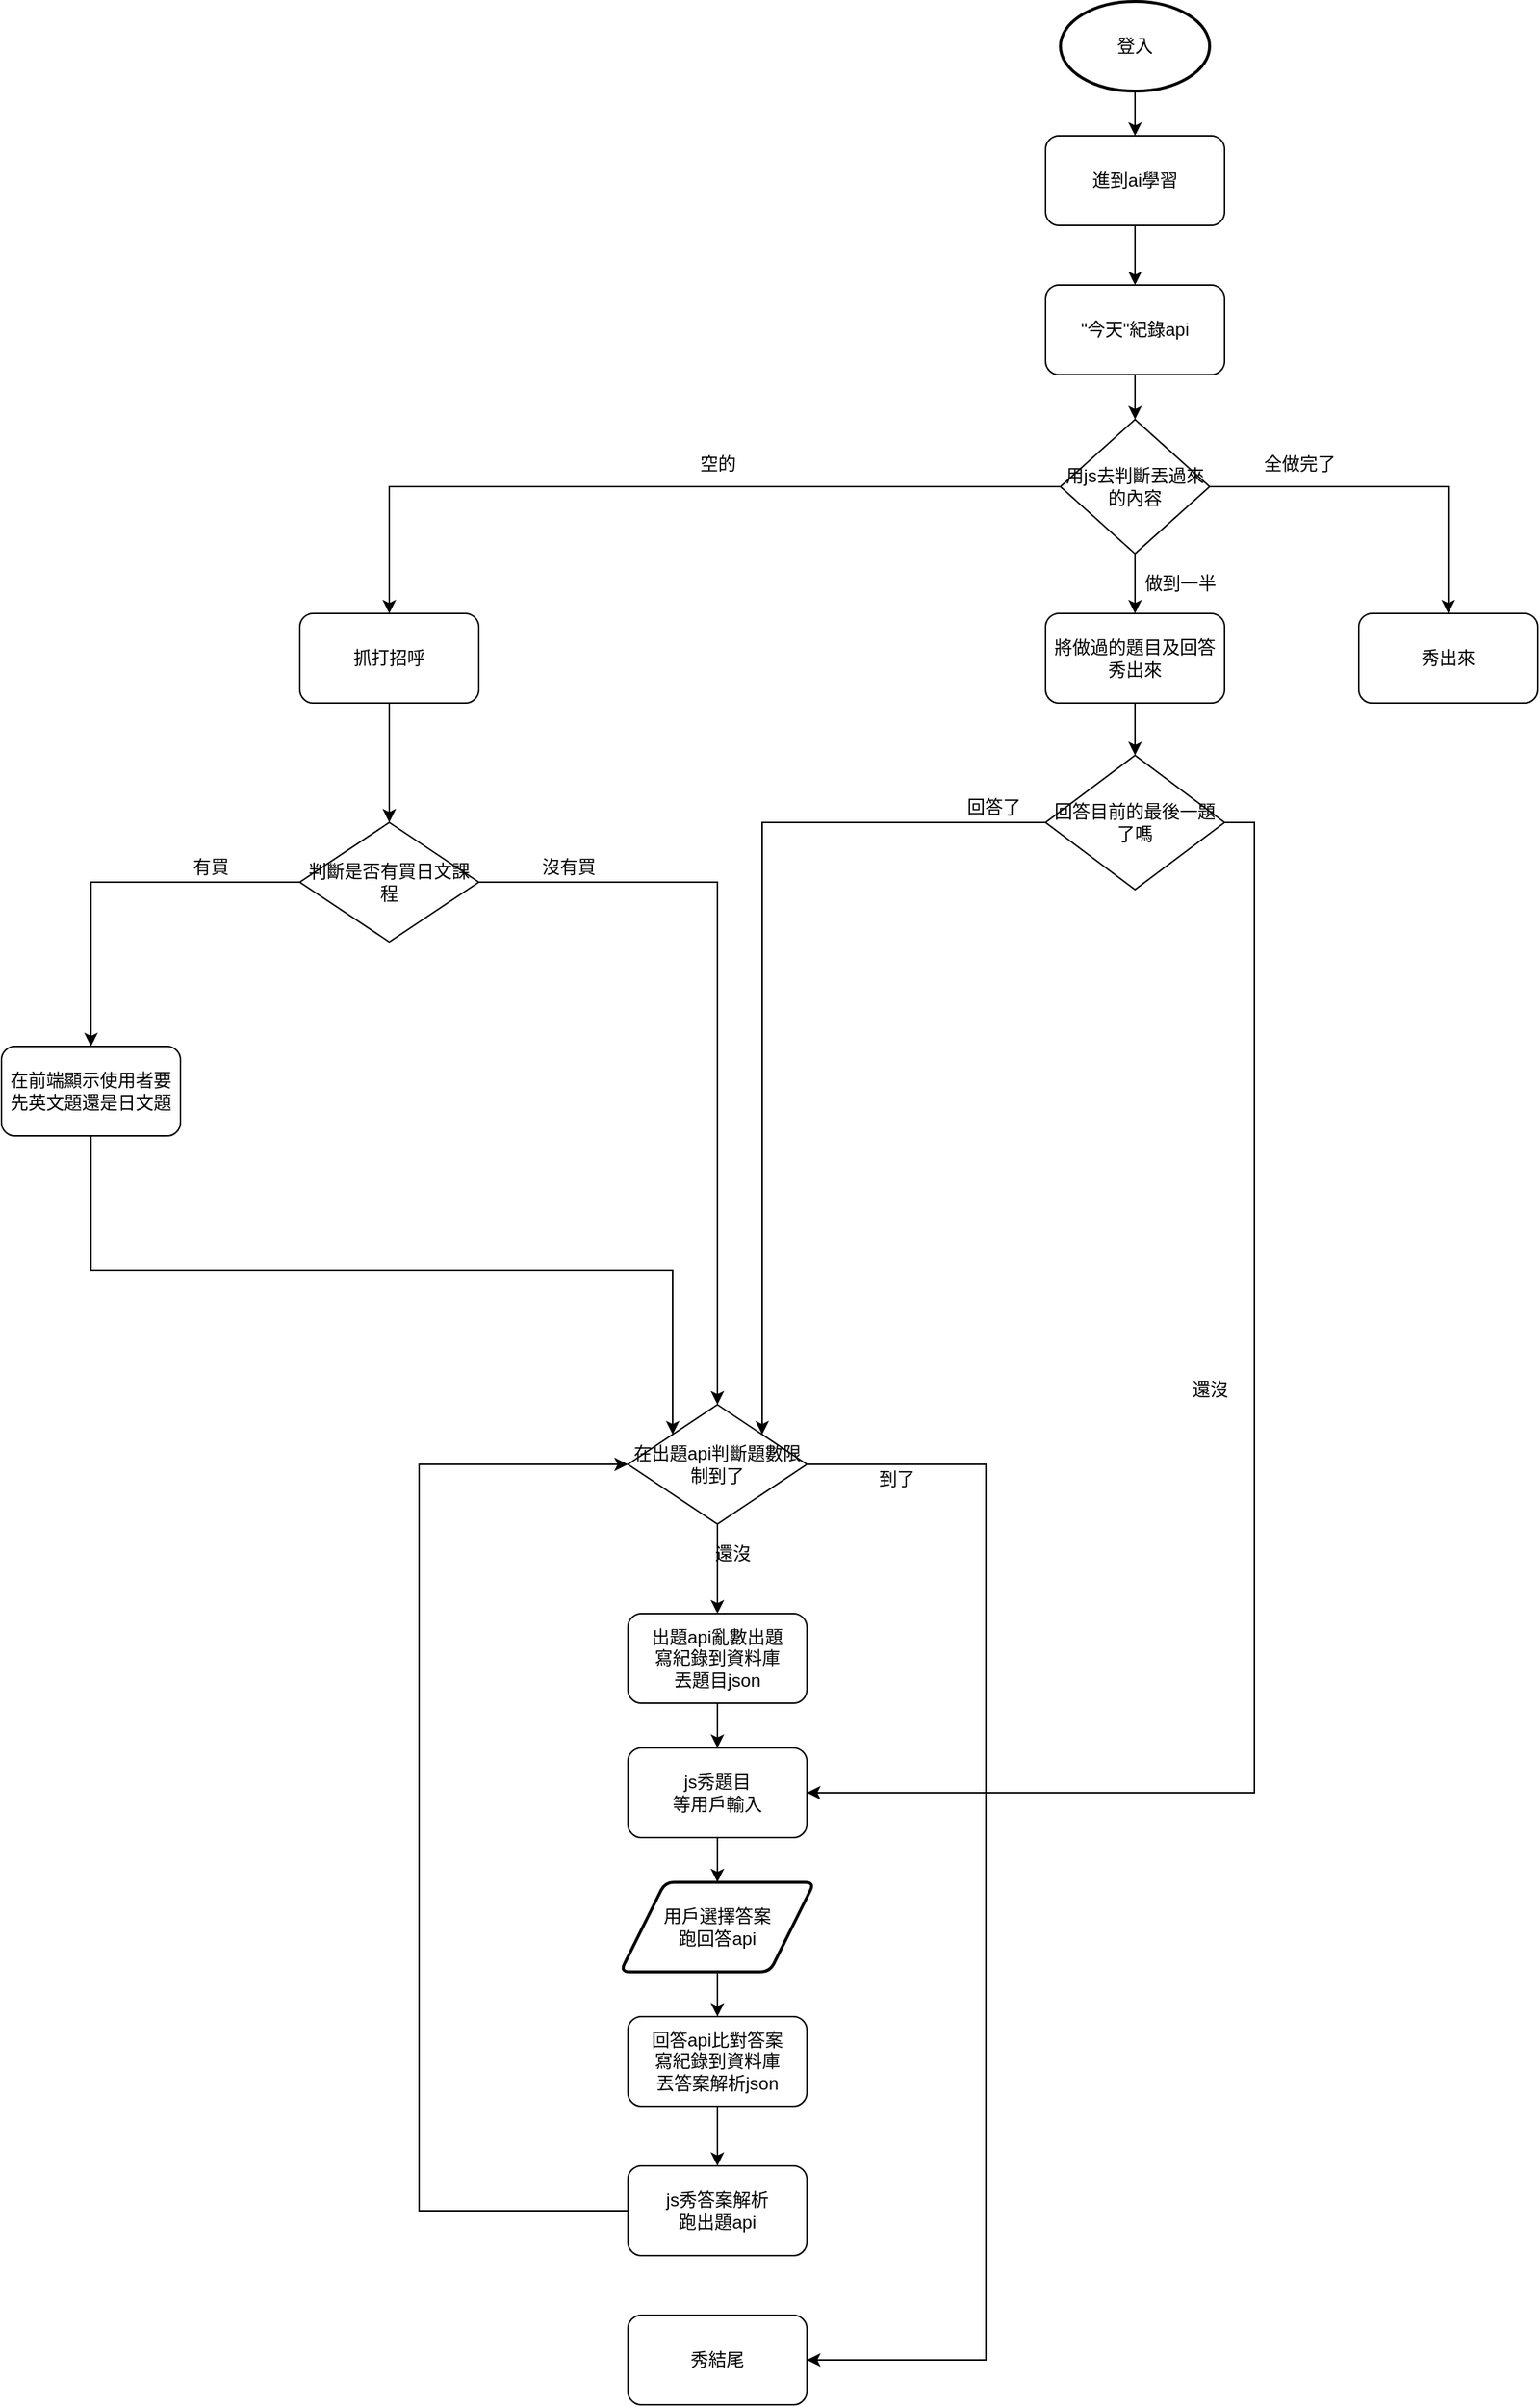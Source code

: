 <mxfile version="15.5.4" type="github">
  <diagram id="qVD_Ddcjk3obwNzJvVFi" name="Page-1">
    <mxGraphModel dx="1038" dy="547" grid="1" gridSize="10" guides="1" tooltips="1" connect="1" arrows="1" fold="1" page="1" pageScale="1" pageWidth="1654" pageHeight="2336" math="0" shadow="0">
      <root>
        <mxCell id="0" />
        <mxCell id="1" parent="0" />
        <mxCell id="1LDeUR8kK-ZFBD-OeKCy-27" style="edgeStyle=elbowEdgeStyle;rounded=0;orthogonalLoop=1;jettySize=auto;elbow=vertical;html=1;entryX=0.5;entryY=0;entryDx=0;entryDy=0;" parent="1" source="1LDeUR8kK-ZFBD-OeKCy-3" target="1LDeUR8kK-ZFBD-OeKCy-25" edge="1">
          <mxGeometry relative="1" as="geometry" />
        </mxCell>
        <mxCell id="1LDeUR8kK-ZFBD-OeKCy-3" value="登入" style="strokeWidth=2;html=1;shape=mxgraph.flowchart.start_1;whiteSpace=wrap;" parent="1" vertex="1">
          <mxGeometry x="1020" y="20" width="100" height="60" as="geometry" />
        </mxCell>
        <mxCell id="1LDeUR8kK-ZFBD-OeKCy-13" style="edgeStyle=orthogonalEdgeStyle;rounded=0;orthogonalLoop=1;jettySize=auto;html=1;startArrow=none;" parent="1" source="1LDeUR8kK-ZFBD-OeKCy-25" edge="1">
          <mxGeometry relative="1" as="geometry">
            <mxPoint x="1070" y="210" as="targetPoint" />
          </mxGeometry>
        </mxCell>
        <mxCell id="1LDeUR8kK-ZFBD-OeKCy-31" style="edgeStyle=elbowEdgeStyle;rounded=0;orthogonalLoop=1;jettySize=auto;elbow=vertical;html=1;" parent="1" source="1LDeUR8kK-ZFBD-OeKCy-24" edge="1">
          <mxGeometry relative="1" as="geometry">
            <mxPoint x="790" y="1280" as="targetPoint" />
          </mxGeometry>
        </mxCell>
        <mxCell id="1LDeUR8kK-ZFBD-OeKCy-24" value="js秀題目&lt;br&gt;等用戶輸入" style="rounded=1;whiteSpace=wrap;html=1;" parent="1" vertex="1">
          <mxGeometry x="730" y="1190" width="120" height="60" as="geometry" />
        </mxCell>
        <mxCell id="1LDeUR8kK-ZFBD-OeKCy-25" value="進到ai學習" style="rounded=1;whiteSpace=wrap;html=1;" parent="1" vertex="1">
          <mxGeometry x="1010" y="110" width="120" height="60" as="geometry" />
        </mxCell>
        <mxCell id="1LDeUR8kK-ZFBD-OeKCy-38" value="" style="edgeStyle=elbowEdgeStyle;rounded=0;orthogonalLoop=1;jettySize=auto;elbow=vertical;html=1;" parent="1" source="1LDeUR8kK-ZFBD-OeKCy-28" target="1LDeUR8kK-ZFBD-OeKCy-35" edge="1">
          <mxGeometry relative="1" as="geometry" />
        </mxCell>
        <mxCell id="1LDeUR8kK-ZFBD-OeKCy-28" value="用戶選擇答案&lt;br&gt;跑回答api" style="shape=parallelogram;html=1;strokeWidth=2;perimeter=parallelogramPerimeter;whiteSpace=wrap;rounded=1;arcSize=12;size=0.23;" parent="1" vertex="1">
          <mxGeometry x="725" y="1280" width="130" height="60" as="geometry" />
        </mxCell>
        <mxCell id="1LDeUR8kK-ZFBD-OeKCy-34" value="" style="edgeStyle=elbowEdgeStyle;rounded=0;orthogonalLoop=1;jettySize=auto;elbow=vertical;html=1;" parent="1" source="1LDeUR8kK-ZFBD-OeKCy-32" target="1LDeUR8kK-ZFBD-OeKCy-24" edge="1">
          <mxGeometry relative="1" as="geometry" />
        </mxCell>
        <mxCell id="1LDeUR8kK-ZFBD-OeKCy-32" value="出題api亂數出題&lt;br&gt;寫紀錄到資料庫&lt;br&gt;丟題目json" style="rounded=1;whiteSpace=wrap;html=1;" parent="1" vertex="1">
          <mxGeometry x="730" y="1100" width="120" height="60" as="geometry" />
        </mxCell>
        <mxCell id="1LDeUR8kK-ZFBD-OeKCy-46" value="" style="edgeStyle=orthogonalEdgeStyle;rounded=0;orthogonalLoop=1;jettySize=auto;html=1;" parent="1" source="1LDeUR8kK-ZFBD-OeKCy-35" target="1LDeUR8kK-ZFBD-OeKCy-45" edge="1">
          <mxGeometry relative="1" as="geometry" />
        </mxCell>
        <mxCell id="1LDeUR8kK-ZFBD-OeKCy-35" value="回答api比對答案&lt;br&gt;寫紀錄到資料庫&lt;br&gt;丟答案解析json" style="rounded=1;whiteSpace=wrap;html=1;" parent="1" vertex="1">
          <mxGeometry x="730" y="1370" width="120" height="60" as="geometry" />
        </mxCell>
        <mxCell id="1LDeUR8kK-ZFBD-OeKCy-40" value="" style="edgeStyle=elbowEdgeStyle;rounded=0;orthogonalLoop=1;jettySize=auto;elbow=vertical;html=1;exitX=0.5;exitY=1;exitDx=0;exitDy=0;" parent="1" source="1LDeUR8kK-ZFBD-OeKCy-39" target="1LDeUR8kK-ZFBD-OeKCy-32" edge="1">
          <mxGeometry relative="1" as="geometry">
            <mxPoint x="790" y="1080" as="sourcePoint" />
          </mxGeometry>
        </mxCell>
        <mxCell id="1LDeUR8kK-ZFBD-OeKCy-48" style="edgeStyle=orthogonalEdgeStyle;rounded=0;orthogonalLoop=1;jettySize=auto;html=1;entryX=1;entryY=0.5;entryDx=0;entryDy=0;entryPerimeter=0;" parent="1" source="1LDeUR8kK-ZFBD-OeKCy-39" target="1LDeUR8kK-ZFBD-OeKCy-49" edge="1">
          <mxGeometry relative="1" as="geometry">
            <mxPoint x="860" y="1610" as="targetPoint" />
            <Array as="points">
              <mxPoint x="970" y="1000" />
              <mxPoint x="970" y="1600" />
            </Array>
          </mxGeometry>
        </mxCell>
        <mxCell id="1LDeUR8kK-ZFBD-OeKCy-39" value="在出題api判斷題數限制到了" style="rhombus;whiteSpace=wrap;html=1;" parent="1" vertex="1">
          <mxGeometry x="730" y="960" width="120" height="80" as="geometry" />
        </mxCell>
        <mxCell id="1LDeUR8kK-ZFBD-OeKCy-42" value="還沒" style="text;html=1;align=center;verticalAlign=middle;resizable=0;points=[];autosize=1;strokeColor=none;" parent="1" vertex="1">
          <mxGeometry x="780" y="1050" width="40" height="20" as="geometry" />
        </mxCell>
        <mxCell id="1LDeUR8kK-ZFBD-OeKCy-47" style="edgeStyle=orthogonalEdgeStyle;rounded=0;orthogonalLoop=1;jettySize=auto;html=1;entryX=0;entryY=0.5;entryDx=0;entryDy=0;" parent="1" source="1LDeUR8kK-ZFBD-OeKCy-45" target="1LDeUR8kK-ZFBD-OeKCy-39" edge="1">
          <mxGeometry relative="1" as="geometry">
            <mxPoint x="720" y="1000" as="targetPoint" />
            <Array as="points">
              <mxPoint x="590" y="1500" />
              <mxPoint x="590" y="1000" />
            </Array>
          </mxGeometry>
        </mxCell>
        <mxCell id="1LDeUR8kK-ZFBD-OeKCy-45" value="js秀答案解析&lt;br&gt;跑出題api" style="rounded=1;whiteSpace=wrap;html=1;" parent="1" vertex="1">
          <mxGeometry x="730" y="1470" width="120" height="60" as="geometry" />
        </mxCell>
        <mxCell id="1LDeUR8kK-ZFBD-OeKCy-49" value="秀結尾" style="rounded=1;whiteSpace=wrap;html=1;" parent="1" vertex="1">
          <mxGeometry x="730" y="1570" width="120" height="60" as="geometry" />
        </mxCell>
        <mxCell id="1LDeUR8kK-ZFBD-OeKCy-50" value="到了" style="text;html=1;align=center;verticalAlign=middle;resizable=0;points=[];autosize=1;strokeColor=none;" parent="1" vertex="1">
          <mxGeometry x="890" y="1000" width="40" height="20" as="geometry" />
        </mxCell>
        <mxCell id="5gB5hO8Ey-pR2DuHm7CH-16" value="空的" style="text;html=1;align=center;verticalAlign=middle;resizable=0;points=[];autosize=1;strokeColor=none;" parent="1" vertex="1">
          <mxGeometry x="770" y="320" width="40" height="20" as="geometry" />
        </mxCell>
        <mxCell id="5gB5hO8Ey-pR2DuHm7CH-19" value="還沒" style="text;html=1;align=center;verticalAlign=middle;resizable=0;points=[];autosize=1;strokeColor=none;" parent="1" vertex="1">
          <mxGeometry x="1100" y="940" width="40" height="20" as="geometry" />
        </mxCell>
        <mxCell id="5gB5hO8Ey-pR2DuHm7CH-26" value="" style="edgeStyle=orthogonalEdgeStyle;rounded=0;orthogonalLoop=1;jettySize=auto;html=1;" parent="1" source="5gB5hO8Ey-pR2DuHm7CH-23" target="5gB5hO8Ey-pR2DuHm7CH-24" edge="1">
          <mxGeometry relative="1" as="geometry" />
        </mxCell>
        <mxCell id="5gB5hO8Ey-pR2DuHm7CH-23" value="&lt;span&gt;&quot;今天&quot;紀錄api&lt;/span&gt;" style="rounded=1;whiteSpace=wrap;html=1;" parent="1" vertex="1">
          <mxGeometry x="1010" y="210" width="120" height="60" as="geometry" />
        </mxCell>
        <mxCell id="zl-rA9VTAD_YOzvQHLIl-2" style="edgeStyle=orthogonalEdgeStyle;rounded=0;orthogonalLoop=1;jettySize=auto;html=1;" parent="1" source="5gB5hO8Ey-pR2DuHm7CH-24" target="zl-rA9VTAD_YOzvQHLIl-1" edge="1">
          <mxGeometry relative="1" as="geometry" />
        </mxCell>
        <mxCell id="yNauPfSO7qSOc2ZZRqyg-8" value="" style="edgeStyle=orthogonalEdgeStyle;rounded=0;orthogonalLoop=1;jettySize=auto;html=1;" parent="1" source="5gB5hO8Ey-pR2DuHm7CH-24" target="yNauPfSO7qSOc2ZZRqyg-7" edge="1">
          <mxGeometry relative="1" as="geometry" />
        </mxCell>
        <mxCell id="t2J9YH_NnCv9hkLFN8VA-5" style="edgeStyle=orthogonalEdgeStyle;rounded=0;orthogonalLoop=1;jettySize=auto;html=1;" edge="1" parent="1" source="5gB5hO8Ey-pR2DuHm7CH-24" target="t2J9YH_NnCv9hkLFN8VA-1">
          <mxGeometry relative="1" as="geometry" />
        </mxCell>
        <mxCell id="5gB5hO8Ey-pR2DuHm7CH-24" value="&lt;span&gt;用js去判斷丟過來的內容&lt;/span&gt;" style="rhombus;whiteSpace=wrap;html=1;" parent="1" vertex="1">
          <mxGeometry x="1020" y="300" width="100" height="90" as="geometry" />
        </mxCell>
        <mxCell id="zl-rA9VTAD_YOzvQHLIl-1" value="秀出來" style="rounded=1;whiteSpace=wrap;html=1;" parent="1" vertex="1">
          <mxGeometry x="1220" y="430" width="120" height="60" as="geometry" />
        </mxCell>
        <mxCell id="zl-rA9VTAD_YOzvQHLIl-3" value="全做完了" style="text;html=1;align=center;verticalAlign=middle;resizable=0;points=[];autosize=1;strokeColor=none;" parent="1" vertex="1">
          <mxGeometry x="1150" y="320" width="60" height="20" as="geometry" />
        </mxCell>
        <mxCell id="yNauPfSO7qSOc2ZZRqyg-6" style="edgeStyle=orthogonalEdgeStyle;rounded=0;orthogonalLoop=1;jettySize=auto;html=1;exitX=1;exitY=0.5;exitDx=0;exitDy=0;entryX=1;entryY=0.5;entryDx=0;entryDy=0;" parent="1" source="yNauPfSO7qSOc2ZZRqyg-2" target="1LDeUR8kK-ZFBD-OeKCy-24" edge="1">
          <mxGeometry relative="1" as="geometry" />
        </mxCell>
        <mxCell id="yNauPfSO7qSOc2ZZRqyg-12" style="edgeStyle=orthogonalEdgeStyle;rounded=0;orthogonalLoop=1;jettySize=auto;html=1;entryX=1;entryY=0;entryDx=0;entryDy=0;" parent="1" source="yNauPfSO7qSOc2ZZRqyg-2" target="1LDeUR8kK-ZFBD-OeKCy-39" edge="1">
          <mxGeometry relative="1" as="geometry" />
        </mxCell>
        <mxCell id="yNauPfSO7qSOc2ZZRqyg-2" value="回答目前的最後一題了嗎" style="rhombus;whiteSpace=wrap;html=1;" parent="1" vertex="1">
          <mxGeometry x="1010" y="525" width="120" height="90" as="geometry" />
        </mxCell>
        <mxCell id="yNauPfSO7qSOc2ZZRqyg-5" value="回答了" style="text;html=1;align=center;verticalAlign=middle;resizable=0;points=[];autosize=1;strokeColor=none;" parent="1" vertex="1">
          <mxGeometry x="950" y="550" width="50" height="20" as="geometry" />
        </mxCell>
        <mxCell id="yNauPfSO7qSOc2ZZRqyg-10" value="" style="edgeStyle=orthogonalEdgeStyle;rounded=0;orthogonalLoop=1;jettySize=auto;html=1;" parent="1" source="yNauPfSO7qSOc2ZZRqyg-7" target="yNauPfSO7qSOc2ZZRqyg-2" edge="1">
          <mxGeometry relative="1" as="geometry" />
        </mxCell>
        <mxCell id="yNauPfSO7qSOc2ZZRqyg-7" value="將做過的題目及回答秀出來" style="rounded=1;whiteSpace=wrap;html=1;" parent="1" vertex="1">
          <mxGeometry x="1010" y="430" width="120" height="60" as="geometry" />
        </mxCell>
        <mxCell id="yNauPfSO7qSOc2ZZRqyg-13" value="做到一半" style="text;html=1;align=center;verticalAlign=middle;resizable=0;points=[];autosize=1;strokeColor=none;" parent="1" vertex="1">
          <mxGeometry x="1070" y="400" width="60" height="20" as="geometry" />
        </mxCell>
        <mxCell id="t2J9YH_NnCv9hkLFN8VA-8" style="edgeStyle=orthogonalEdgeStyle;rounded=0;orthogonalLoop=1;jettySize=auto;html=1;entryX=0.5;entryY=0;entryDx=0;entryDy=0;" edge="1" parent="1" source="t2J9YH_NnCv9hkLFN8VA-1" target="t2J9YH_NnCv9hkLFN8VA-3">
          <mxGeometry relative="1" as="geometry" />
        </mxCell>
        <mxCell id="t2J9YH_NnCv9hkLFN8VA-1" value="抓打招呼" style="rounded=1;whiteSpace=wrap;html=1;" vertex="1" parent="1">
          <mxGeometry x="510" y="430" width="120" height="60" as="geometry" />
        </mxCell>
        <mxCell id="t2J9YH_NnCv9hkLFN8VA-10" style="edgeStyle=orthogonalEdgeStyle;rounded=0;orthogonalLoop=1;jettySize=auto;html=1;" edge="1" parent="1" source="t2J9YH_NnCv9hkLFN8VA-3" target="t2J9YH_NnCv9hkLFN8VA-9">
          <mxGeometry relative="1" as="geometry" />
        </mxCell>
        <mxCell id="t2J9YH_NnCv9hkLFN8VA-13" style="edgeStyle=orthogonalEdgeStyle;rounded=0;orthogonalLoop=1;jettySize=auto;html=1;entryX=0.5;entryY=0;entryDx=0;entryDy=0;" edge="1" parent="1" source="t2J9YH_NnCv9hkLFN8VA-3" target="1LDeUR8kK-ZFBD-OeKCy-39">
          <mxGeometry relative="1" as="geometry" />
        </mxCell>
        <mxCell id="t2J9YH_NnCv9hkLFN8VA-3" value="判斷是否有買日文課程" style="rhombus;whiteSpace=wrap;html=1;" vertex="1" parent="1">
          <mxGeometry x="510" y="570" width="120" height="80" as="geometry" />
        </mxCell>
        <mxCell id="t2J9YH_NnCv9hkLFN8VA-7" value="沒有買" style="text;html=1;align=center;verticalAlign=middle;resizable=0;points=[];autosize=1;strokeColor=none;fillColor=none;" vertex="1" parent="1">
          <mxGeometry x="665" y="590" width="50" height="20" as="geometry" />
        </mxCell>
        <mxCell id="t2J9YH_NnCv9hkLFN8VA-14" style="edgeStyle=orthogonalEdgeStyle;rounded=0;orthogonalLoop=1;jettySize=auto;html=1;entryX=0;entryY=0;entryDx=0;entryDy=0;" edge="1" parent="1" source="t2J9YH_NnCv9hkLFN8VA-9" target="1LDeUR8kK-ZFBD-OeKCy-39">
          <mxGeometry relative="1" as="geometry">
            <Array as="points">
              <mxPoint x="370" y="870" />
              <mxPoint x="760" y="870" />
            </Array>
          </mxGeometry>
        </mxCell>
        <mxCell id="t2J9YH_NnCv9hkLFN8VA-9" value="在前端顯示使用者要先英文題還是日文題" style="rounded=1;whiteSpace=wrap;html=1;" vertex="1" parent="1">
          <mxGeometry x="310" y="720" width="120" height="60" as="geometry" />
        </mxCell>
        <mxCell id="t2J9YH_NnCv9hkLFN8VA-11" value="有買" style="text;html=1;align=center;verticalAlign=middle;resizable=0;points=[];autosize=1;strokeColor=none;fillColor=none;" vertex="1" parent="1">
          <mxGeometry x="430" y="590" width="40" height="20" as="geometry" />
        </mxCell>
      </root>
    </mxGraphModel>
  </diagram>
</mxfile>
